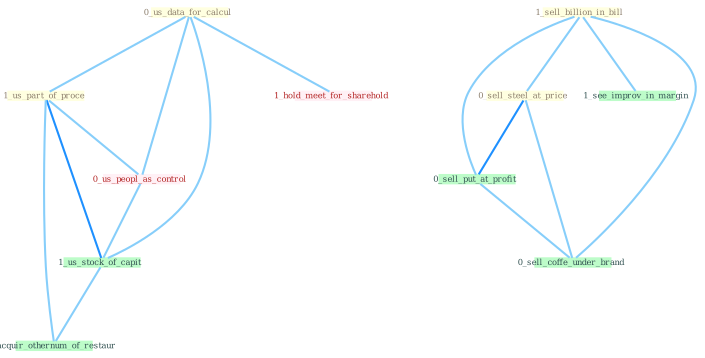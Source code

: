 Graph G{ 
    node
    [shape=polygon,style=filled,width=.5,height=.06,color="#BDFCC9",fixedsize=true,fontsize=4,
    fontcolor="#2f4f4f"];
    {node
    [color="#ffffe0", fontcolor="#8b7d6b"] "0_us_data_for_calcul " "1_us_part_of_proce " "1_sell_billion_in_bill " "0_sell_steel_at_price "}
{node [color="#fff0f5", fontcolor="#b22222"] "0_us_peopl_as_control " "1_hold_meet_for_sharehold "}
edge [color="#B0E2FF"];

	"0_us_data_for_calcul " -- "1_us_part_of_proce " [w="1", color="#87cefa" ];
	"0_us_data_for_calcul " -- "0_us_peopl_as_control " [w="1", color="#87cefa" ];
	"0_us_data_for_calcul " -- "1_us_stock_of_capit " [w="1", color="#87cefa" ];
	"0_us_data_for_calcul " -- "1_hold_meet_for_sharehold " [w="1", color="#87cefa" ];
	"1_us_part_of_proce " -- "0_us_peopl_as_control " [w="1", color="#87cefa" ];
	"1_us_part_of_proce " -- "1_us_stock_of_capit " [w="2", color="#1e90ff" , len=0.8];
	"1_us_part_of_proce " -- "1_acquir_othernum_of_restaur " [w="1", color="#87cefa" ];
	"1_sell_billion_in_bill " -- "0_sell_steel_at_price " [w="1", color="#87cefa" ];
	"1_sell_billion_in_bill " -- "0_sell_put_at_profit " [w="1", color="#87cefa" ];
	"1_sell_billion_in_bill " -- "1_see_improv_in_margin " [w="1", color="#87cefa" ];
	"1_sell_billion_in_bill " -- "0_sell_coffe_under_brand " [w="1", color="#87cefa" ];
	"0_sell_steel_at_price " -- "0_sell_put_at_profit " [w="2", color="#1e90ff" , len=0.8];
	"0_sell_steel_at_price " -- "0_sell_coffe_under_brand " [w="1", color="#87cefa" ];
	"0_us_peopl_as_control " -- "1_us_stock_of_capit " [w="1", color="#87cefa" ];
	"0_sell_put_at_profit " -- "0_sell_coffe_under_brand " [w="1", color="#87cefa" ];
	"1_us_stock_of_capit " -- "1_acquir_othernum_of_restaur " [w="1", color="#87cefa" ];
}
